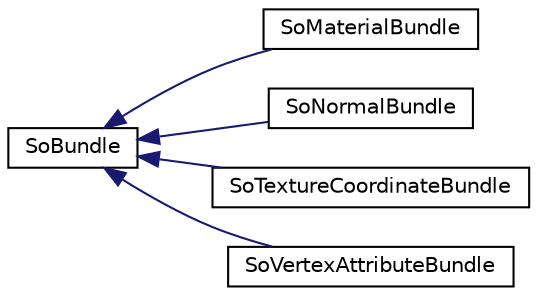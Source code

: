 digraph "Graphical Class Hierarchy"
{
 // LATEX_PDF_SIZE
  edge [fontname="Helvetica",fontsize="10",labelfontname="Helvetica",labelfontsize="10"];
  node [fontname="Helvetica",fontsize="10",shape=record];
  rankdir="LR";
  Node0 [label="SoBundle",height=0.2,width=0.4,color="black", fillcolor="white", style="filled",URL="$classSoBundle.html",tooltip="The SoBundle class is the superclass for all bundle classes."];
  Node0 -> Node1 [dir="back",color="midnightblue",fontsize="10",style="solid",fontname="Helvetica"];
  Node1 [label="SoMaterialBundle",height=0.2,width=0.4,color="black", fillcolor="white", style="filled",URL="$classSoMaterialBundle.html",tooltip="The SoMaterialBundle class simplifies material handling."];
  Node0 -> Node2 [dir="back",color="midnightblue",fontsize="10",style="solid",fontname="Helvetica"];
  Node2 [label="SoNormalBundle",height=0.2,width=0.4,color="black", fillcolor="white", style="filled",URL="$classSoNormalBundle.html",tooltip="The SoNormalBundle class simplifies normal handling."];
  Node0 -> Node3 [dir="back",color="midnightblue",fontsize="10",style="solid",fontname="Helvetica"];
  Node3 [label="SoTextureCoordinateBundle",height=0.2,width=0.4,color="black", fillcolor="white", style="filled",URL="$classSoTextureCoordinateBundle.html",tooltip="The SoTextureCoordinateBundle class simplifies texture coordinate handling."];
  Node0 -> Node4 [dir="back",color="midnightblue",fontsize="10",style="solid",fontname="Helvetica"];
  Node4 [label="SoVertexAttributeBundle",height=0.2,width=0.4,color="black", fillcolor="white", style="filled",URL="$classSoVertexAttributeBundle.html",tooltip="The SoVertexAttributeBundle class simplifies vertex attribute handling."];
}
